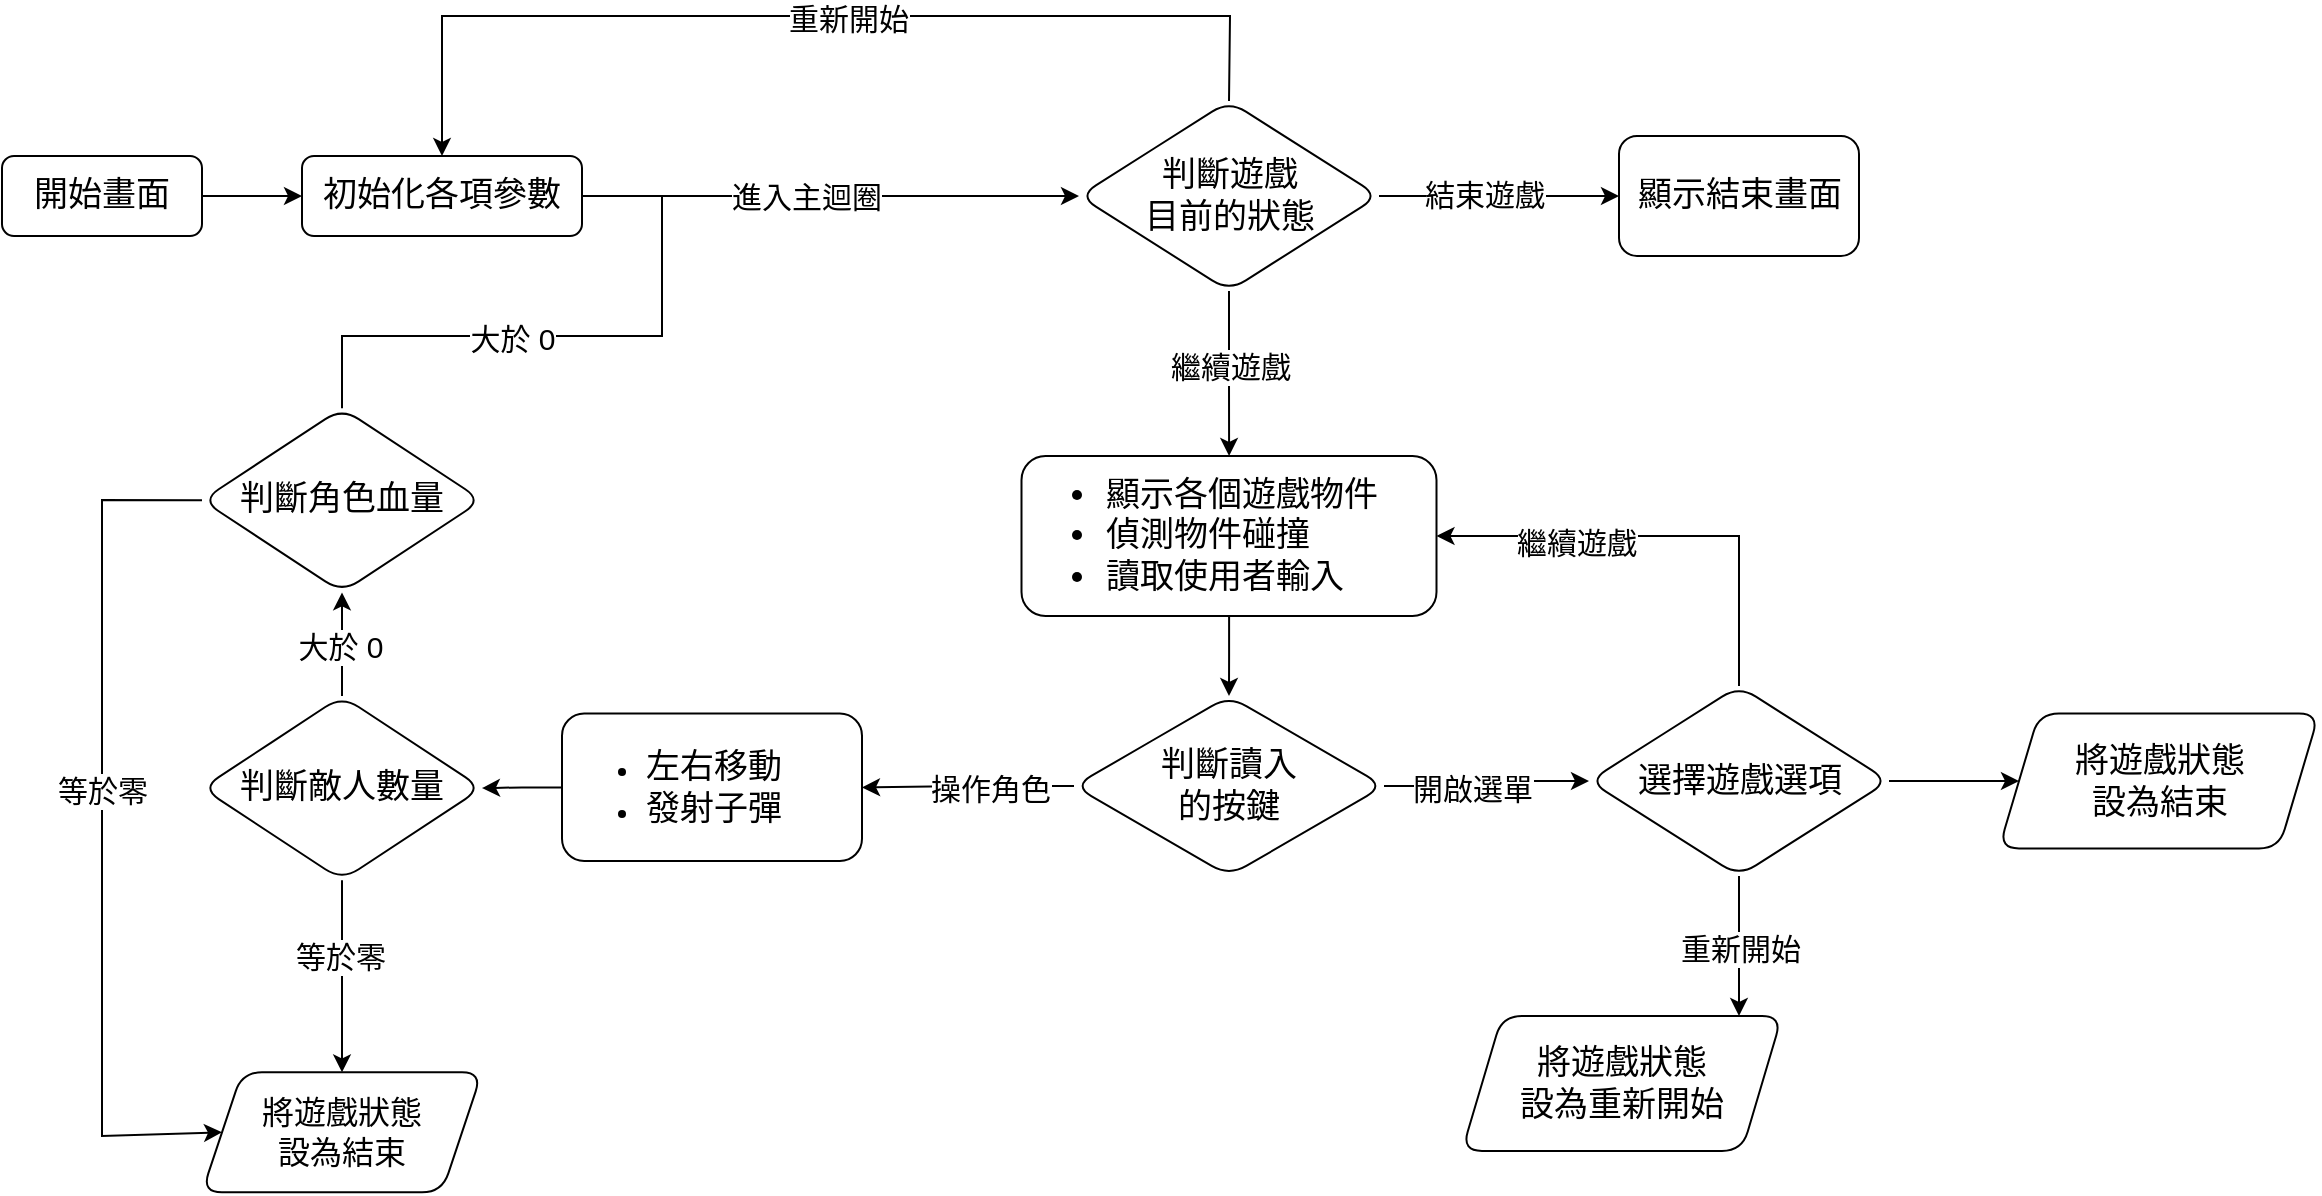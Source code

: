 <mxfile version="22.1.11" type="device">
  <diagram id="C5RBs43oDa-KdzZeNtuy" name="Page-1">
    <mxGraphModel dx="946" dy="481" grid="1" gridSize="10" guides="1" tooltips="1" connect="1" arrows="1" fold="1" page="1" pageScale="1" pageWidth="827" pageHeight="1169" math="0" shadow="0">
      <root>
        <mxCell id="WIyWlLk6GJQsqaUBKTNV-0" />
        <mxCell id="WIyWlLk6GJQsqaUBKTNV-1" parent="WIyWlLk6GJQsqaUBKTNV-0" />
        <mxCell id="7aRUs-XJxXH79zXGztug-4" value="" style="edgeStyle=orthogonalEdgeStyle;rounded=0;orthogonalLoop=1;jettySize=auto;html=1;" edge="1" parent="WIyWlLk6GJQsqaUBKTNV-1" source="7aRUs-XJxXH79zXGztug-0" target="7aRUs-XJxXH79zXGztug-3">
          <mxGeometry relative="1" as="geometry" />
        </mxCell>
        <mxCell id="7aRUs-XJxXH79zXGztug-0" value="&lt;font style=&quot;font-size: 17px;&quot; face=&quot;Verdana&quot;&gt;開始畫面&lt;/font&gt;" style="rounded=1;whiteSpace=wrap;html=1;" vertex="1" parent="WIyWlLk6GJQsqaUBKTNV-1">
          <mxGeometry x="70" y="230" width="100" height="40" as="geometry" />
        </mxCell>
        <mxCell id="7aRUs-XJxXH79zXGztug-8" value="" style="edgeStyle=orthogonalEdgeStyle;rounded=0;orthogonalLoop=1;jettySize=auto;html=1;" edge="1" parent="WIyWlLk6GJQsqaUBKTNV-1" source="7aRUs-XJxXH79zXGztug-3" target="7aRUs-XJxXH79zXGztug-7">
          <mxGeometry relative="1" as="geometry" />
        </mxCell>
        <mxCell id="7aRUs-XJxXH79zXGztug-14" value="&lt;font style=&quot;font-size: 15px;&quot;&gt;進入主迴圈&lt;/font&gt;" style="edgeLabel;html=1;align=center;verticalAlign=middle;resizable=0;points=[];" vertex="1" connectable="0" parent="7aRUs-XJxXH79zXGztug-8">
          <mxGeometry x="-0.258" y="2" relative="1" as="geometry">
            <mxPoint x="20" y="2" as="offset" />
          </mxGeometry>
        </mxCell>
        <mxCell id="7aRUs-XJxXH79zXGztug-3" value="&lt;font style=&quot;font-size: 17px;&quot; face=&quot;Verdana&quot;&gt;初始化各項參數&lt;/font&gt;" style="rounded=1;whiteSpace=wrap;html=1;" vertex="1" parent="WIyWlLk6GJQsqaUBKTNV-1">
          <mxGeometry x="220" y="230" width="140" height="40" as="geometry" />
        </mxCell>
        <mxCell id="7aRUs-XJxXH79zXGztug-16" value="" style="edgeStyle=orthogonalEdgeStyle;rounded=0;orthogonalLoop=1;jettySize=auto;html=1;" edge="1" parent="WIyWlLk6GJQsqaUBKTNV-1" source="7aRUs-XJxXH79zXGztug-7" target="7aRUs-XJxXH79zXGztug-15">
          <mxGeometry relative="1" as="geometry" />
        </mxCell>
        <mxCell id="7aRUs-XJxXH79zXGztug-17" value="&lt;font style=&quot;font-size: 15px;&quot;&gt;結束遊戲&lt;/font&gt;" style="edgeLabel;html=1;align=center;verticalAlign=middle;resizable=0;points=[];" vertex="1" connectable="0" parent="7aRUs-XJxXH79zXGztug-16">
          <mxGeometry x="-0.222" y="1" relative="1" as="geometry">
            <mxPoint x="6" as="offset" />
          </mxGeometry>
        </mxCell>
        <mxCell id="7aRUs-XJxXH79zXGztug-21" value="" style="edgeStyle=orthogonalEdgeStyle;rounded=0;orthogonalLoop=1;jettySize=auto;html=1;" edge="1" parent="WIyWlLk6GJQsqaUBKTNV-1" source="7aRUs-XJxXH79zXGztug-7" target="7aRUs-XJxXH79zXGztug-20">
          <mxGeometry relative="1" as="geometry" />
        </mxCell>
        <mxCell id="7aRUs-XJxXH79zXGztug-22" value="&lt;font style=&quot;font-size: 15px;&quot;&gt;繼續遊戲&lt;/font&gt;" style="edgeLabel;html=1;align=center;verticalAlign=middle;resizable=0;points=[];" vertex="1" connectable="0" parent="7aRUs-XJxXH79zXGztug-21">
          <mxGeometry x="-0.354" y="2" relative="1" as="geometry">
            <mxPoint x="-2" y="11" as="offset" />
          </mxGeometry>
        </mxCell>
        <mxCell id="7aRUs-XJxXH79zXGztug-7" value="&lt;font style=&quot;font-size: 17px;&quot;&gt;判斷遊戲&lt;br&gt;目前的狀態&lt;/font&gt;" style="rhombus;whiteSpace=wrap;html=1;rounded=1;" vertex="1" parent="WIyWlLk6GJQsqaUBKTNV-1">
          <mxGeometry x="608.5" y="202.5" width="150" height="95" as="geometry" />
        </mxCell>
        <mxCell id="7aRUs-XJxXH79zXGztug-11" value="" style="endArrow=classic;html=1;rounded=0;exitX=0.5;exitY=0;exitDx=0;exitDy=0;entryX=0.5;entryY=0;entryDx=0;entryDy=0;" edge="1" parent="WIyWlLk6GJQsqaUBKTNV-1" source="7aRUs-XJxXH79zXGztug-7" target="7aRUs-XJxXH79zXGztug-3">
          <mxGeometry width="50" height="50" relative="1" as="geometry">
            <mxPoint x="480" y="270" as="sourcePoint" />
            <mxPoint x="290" y="120" as="targetPoint" />
            <Array as="points">
              <mxPoint x="684" y="160" />
              <mxPoint x="290" y="160" />
            </Array>
          </mxGeometry>
        </mxCell>
        <mxCell id="7aRUs-XJxXH79zXGztug-13" value="&lt;font style=&quot;font-size: 15px;&quot;&gt;重新開始&lt;/font&gt;" style="edgeLabel;html=1;align=center;verticalAlign=middle;resizable=0;points=[];" vertex="1" connectable="0" parent="7aRUs-XJxXH79zXGztug-11">
          <mxGeometry x="-0.105" y="1" relative="1" as="geometry">
            <mxPoint x="-7" as="offset" />
          </mxGeometry>
        </mxCell>
        <mxCell id="7aRUs-XJxXH79zXGztug-15" value="&lt;font style=&quot;font-size: 17px;&quot;&gt;顯示結束畫面&lt;/font&gt;" style="whiteSpace=wrap;html=1;rounded=1;" vertex="1" parent="WIyWlLk6GJQsqaUBKTNV-1">
          <mxGeometry x="878.5" y="220" width="120" height="60" as="geometry" />
        </mxCell>
        <mxCell id="7aRUs-XJxXH79zXGztug-28" value="" style="edgeStyle=orthogonalEdgeStyle;rounded=0;orthogonalLoop=1;jettySize=auto;html=1;" edge="1" parent="WIyWlLk6GJQsqaUBKTNV-1" source="7aRUs-XJxXH79zXGztug-20" target="7aRUs-XJxXH79zXGztug-27">
          <mxGeometry relative="1" as="geometry" />
        </mxCell>
        <mxCell id="7aRUs-XJxXH79zXGztug-20" value="&lt;font style=&quot;font-size: 17px;&quot;&gt;&lt;ul&gt;&lt;li&gt;&lt;font style=&quot;font-size: 17px;&quot;&gt;顯示各個遊戲物件&lt;/font&gt;&lt;/li&gt;&lt;li&gt;&lt;font style=&quot;font-size: 17px;&quot;&gt;偵測物件碰撞&lt;/font&gt;&lt;/li&gt;&lt;li&gt;讀取使用者輸入&lt;/li&gt;&lt;/ul&gt;&lt;/font&gt;" style="whiteSpace=wrap;html=1;rounded=1;align=left;" vertex="1" parent="WIyWlLk6GJQsqaUBKTNV-1">
          <mxGeometry x="579.75" y="380" width="207.5" height="80" as="geometry" />
        </mxCell>
        <mxCell id="7aRUs-XJxXH79zXGztug-30" value="" style="edgeStyle=orthogonalEdgeStyle;rounded=0;orthogonalLoop=1;jettySize=auto;html=1;entryX=0;entryY=0.5;entryDx=0;entryDy=0;" edge="1" parent="WIyWlLk6GJQsqaUBKTNV-1" source="7aRUs-XJxXH79zXGztug-27" target="7aRUs-XJxXH79zXGztug-34">
          <mxGeometry relative="1" as="geometry">
            <mxPoint x="878.5" y="545" as="targetPoint" />
          </mxGeometry>
        </mxCell>
        <mxCell id="7aRUs-XJxXH79zXGztug-31" value="&lt;font style=&quot;font-size: 15px;&quot;&gt;開啟選單&lt;/font&gt;" style="edgeLabel;html=1;align=center;verticalAlign=middle;resizable=0;points=[];" vertex="1" connectable="0" parent="7aRUs-XJxXH79zXGztug-30">
          <mxGeometry x="-0.164" y="-1" relative="1" as="geometry">
            <mxPoint as="offset" />
          </mxGeometry>
        </mxCell>
        <mxCell id="7aRUs-XJxXH79zXGztug-41" value="" style="edgeStyle=orthogonalEdgeStyle;rounded=0;orthogonalLoop=1;jettySize=auto;html=1;" edge="1" parent="WIyWlLk6GJQsqaUBKTNV-1" source="7aRUs-XJxXH79zXGztug-27" target="7aRUs-XJxXH79zXGztug-40">
          <mxGeometry relative="1" as="geometry" />
        </mxCell>
        <mxCell id="7aRUs-XJxXH79zXGztug-42" value="&lt;font style=&quot;font-size: 15px;&quot;&gt;操作角色&lt;/font&gt;" style="edgeLabel;html=1;align=center;verticalAlign=middle;resizable=0;points=[];" vertex="1" connectable="0" parent="7aRUs-XJxXH79zXGztug-41">
          <mxGeometry x="0.056" relative="1" as="geometry">
            <mxPoint x="14" as="offset" />
          </mxGeometry>
        </mxCell>
        <mxCell id="7aRUs-XJxXH79zXGztug-27" value="&lt;span style=&quot;font-size: 17px;&quot;&gt;判斷讀入&lt;br&gt;的按鍵&lt;/span&gt;" style="rhombus;whiteSpace=wrap;html=1;rounded=1;" vertex="1" parent="WIyWlLk6GJQsqaUBKTNV-1">
          <mxGeometry x="606" y="500" width="155" height="90" as="geometry" />
        </mxCell>
        <mxCell id="7aRUs-XJxXH79zXGztug-38" value="" style="edgeStyle=orthogonalEdgeStyle;rounded=0;orthogonalLoop=1;jettySize=auto;html=1;" edge="1" parent="WIyWlLk6GJQsqaUBKTNV-1" source="7aRUs-XJxXH79zXGztug-34">
          <mxGeometry relative="1" as="geometry">
            <mxPoint x="938.5" y="660" as="targetPoint" />
          </mxGeometry>
        </mxCell>
        <mxCell id="7aRUs-XJxXH79zXGztug-39" value="&lt;font style=&quot;font-size: 15px;&quot;&gt;重新開始&lt;/font&gt;" style="edgeLabel;html=1;align=center;verticalAlign=middle;resizable=0;points=[];" vertex="1" connectable="0" parent="7aRUs-XJxXH79zXGztug-38">
          <mxGeometry x="-0.504" y="-2" relative="1" as="geometry">
            <mxPoint x="2" y="18" as="offset" />
          </mxGeometry>
        </mxCell>
        <mxCell id="7aRUs-XJxXH79zXGztug-50" value="" style="edgeStyle=orthogonalEdgeStyle;rounded=0;orthogonalLoop=1;jettySize=auto;html=1;" edge="1" parent="WIyWlLk6GJQsqaUBKTNV-1" source="7aRUs-XJxXH79zXGztug-34" target="7aRUs-XJxXH79zXGztug-49">
          <mxGeometry relative="1" as="geometry" />
        </mxCell>
        <mxCell id="7aRUs-XJxXH79zXGztug-34" value="&lt;span style=&quot;font-size: 17px;&quot;&gt;選擇遊戲選項&lt;br&gt;&lt;/span&gt;" style="rhombus;whiteSpace=wrap;html=1;rounded=1;" vertex="1" parent="WIyWlLk6GJQsqaUBKTNV-1">
          <mxGeometry x="863.5" y="495" width="150" height="95" as="geometry" />
        </mxCell>
        <mxCell id="7aRUs-XJxXH79zXGztug-37" value="&lt;font style=&quot;font-size: 17px;&quot;&gt;將遊戲狀態&lt;br&gt;設為重新開始&lt;/font&gt;" style="shape=parallelogram;perimeter=parallelogramPerimeter;whiteSpace=wrap;html=1;fixedSize=1;rounded=1;" vertex="1" parent="WIyWlLk6GJQsqaUBKTNV-1">
          <mxGeometry x="800" y="660" width="160" height="67.5" as="geometry" />
        </mxCell>
        <mxCell id="7aRUs-XJxXH79zXGztug-48" value="" style="edgeStyle=orthogonalEdgeStyle;rounded=0;orthogonalLoop=1;jettySize=auto;html=1;" edge="1" parent="WIyWlLk6GJQsqaUBKTNV-1" source="7aRUs-XJxXH79zXGztug-40" target="7aRUs-XJxXH79zXGztug-47">
          <mxGeometry relative="1" as="geometry" />
        </mxCell>
        <mxCell id="7aRUs-XJxXH79zXGztug-40" value="&lt;ul&gt;&lt;li&gt;&lt;font style=&quot;font-size: 17px;&quot;&gt;左右移動&lt;/font&gt;&lt;/li&gt;&lt;li&gt;&lt;font style=&quot;font-size: 17px;&quot;&gt;發射子彈&lt;/font&gt;&lt;/li&gt;&lt;/ul&gt;" style="whiteSpace=wrap;html=1;rounded=1;align=left;" vertex="1" parent="WIyWlLk6GJQsqaUBKTNV-1">
          <mxGeometry x="350" y="508.75" width="150" height="73.75" as="geometry" />
        </mxCell>
        <mxCell id="7aRUs-XJxXH79zXGztug-43" value="" style="endArrow=classic;html=1;rounded=0;entryX=1;entryY=0.5;entryDx=0;entryDy=0;exitX=0.5;exitY=0;exitDx=0;exitDy=0;" edge="1" parent="WIyWlLk6GJQsqaUBKTNV-1" source="7aRUs-XJxXH79zXGztug-34" target="7aRUs-XJxXH79zXGztug-20">
          <mxGeometry width="50" height="50" relative="1" as="geometry">
            <mxPoint x="928.5" y="490" as="sourcePoint" />
            <mxPoint x="978.5" y="440" as="targetPoint" />
            <Array as="points">
              <mxPoint x="938.5" y="420" />
            </Array>
          </mxGeometry>
        </mxCell>
        <mxCell id="7aRUs-XJxXH79zXGztug-44" value="&lt;font style=&quot;font-size: 15px;&quot;&gt;繼續遊戲&lt;/font&gt;" style="edgeLabel;html=1;align=center;verticalAlign=middle;resizable=0;points=[];" vertex="1" connectable="0" parent="7aRUs-XJxXH79zXGztug-43">
          <mxGeometry x="0.392" y="3" relative="1" as="geometry">
            <mxPoint x="1" as="offset" />
          </mxGeometry>
        </mxCell>
        <mxCell id="7aRUs-XJxXH79zXGztug-54" value="" style="edgeStyle=orthogonalEdgeStyle;rounded=0;orthogonalLoop=1;jettySize=auto;html=1;" edge="1" parent="WIyWlLk6GJQsqaUBKTNV-1" source="7aRUs-XJxXH79zXGztug-47" target="7aRUs-XJxXH79zXGztug-53">
          <mxGeometry relative="1" as="geometry" />
        </mxCell>
        <mxCell id="7aRUs-XJxXH79zXGztug-57" value="&lt;font style=&quot;font-size: 15px;&quot;&gt;大於 0&lt;/font&gt;" style="edgeLabel;html=1;align=center;verticalAlign=middle;resizable=0;points=[];" vertex="1" connectable="0" parent="7aRUs-XJxXH79zXGztug-54">
          <mxGeometry x="-0.042" y="1" relative="1" as="geometry">
            <mxPoint as="offset" />
          </mxGeometry>
        </mxCell>
        <mxCell id="7aRUs-XJxXH79zXGztug-64" value="" style="edgeStyle=orthogonalEdgeStyle;rounded=0;orthogonalLoop=1;jettySize=auto;html=1;" edge="1" parent="WIyWlLk6GJQsqaUBKTNV-1" source="7aRUs-XJxXH79zXGztug-47" target="7aRUs-XJxXH79zXGztug-63">
          <mxGeometry relative="1" as="geometry" />
        </mxCell>
        <mxCell id="7aRUs-XJxXH79zXGztug-66" value="&lt;font style=&quot;font-size: 15px;&quot;&gt;等於零&lt;/font&gt;" style="edgeLabel;html=1;align=center;verticalAlign=middle;resizable=0;points=[];" vertex="1" connectable="0" parent="7aRUs-XJxXH79zXGztug-64">
          <mxGeometry x="-0.222" y="-2" relative="1" as="geometry">
            <mxPoint x="1" as="offset" />
          </mxGeometry>
        </mxCell>
        <mxCell id="7aRUs-XJxXH79zXGztug-47" value="&lt;font style=&quot;font-size: 17px;&quot;&gt;判斷敵人數量&lt;/font&gt;" style="rhombus;whiteSpace=wrap;html=1;align=center;rounded=1;" vertex="1" parent="WIyWlLk6GJQsqaUBKTNV-1">
          <mxGeometry x="170" y="500" width="140" height="92.12" as="geometry" />
        </mxCell>
        <mxCell id="7aRUs-XJxXH79zXGztug-49" value="&lt;font style=&quot;font-size: 17px;&quot;&gt;將遊戲狀態&lt;br&gt;設為結束&lt;/font&gt;" style="shape=parallelogram;perimeter=parallelogramPerimeter;whiteSpace=wrap;html=1;fixedSize=1;rounded=1;" vertex="1" parent="WIyWlLk6GJQsqaUBKTNV-1">
          <mxGeometry x="1068.5" y="508.75" width="160" height="67.5" as="geometry" />
        </mxCell>
        <mxCell id="7aRUs-XJxXH79zXGztug-53" value="&lt;font style=&quot;font-size: 17px;&quot;&gt;判斷角色血量&lt;/font&gt;" style="rhombus;whiteSpace=wrap;html=1;align=center;rounded=1;" vertex="1" parent="WIyWlLk6GJQsqaUBKTNV-1">
          <mxGeometry x="170" y="356.07" width="140" height="92.12" as="geometry" />
        </mxCell>
        <mxCell id="7aRUs-XJxXH79zXGztug-59" value="" style="endArrow=none;html=1;rounded=0;exitX=0.5;exitY=0;exitDx=0;exitDy=0;" edge="1" parent="WIyWlLk6GJQsqaUBKTNV-1" source="7aRUs-XJxXH79zXGztug-53">
          <mxGeometry width="50" height="50" relative="1" as="geometry">
            <mxPoint x="370" y="470" as="sourcePoint" />
            <mxPoint x="400" y="250" as="targetPoint" />
            <Array as="points">
              <mxPoint x="240" y="320" />
              <mxPoint x="400" y="320" />
            </Array>
          </mxGeometry>
        </mxCell>
        <mxCell id="7aRUs-XJxXH79zXGztug-61" value="&lt;font style=&quot;font-size: 15px;&quot;&gt;大於 0&lt;/font&gt;" style="edgeLabel;html=1;align=center;verticalAlign=middle;resizable=0;points=[];" vertex="1" connectable="0" parent="7aRUs-XJxXH79zXGztug-59">
          <mxGeometry x="-0.266" relative="1" as="geometry">
            <mxPoint x="23" y="1" as="offset" />
          </mxGeometry>
        </mxCell>
        <mxCell id="7aRUs-XJxXH79zXGztug-62" value="" style="endArrow=classic;html=1;rounded=0;exitX=0;exitY=0.5;exitDx=0;exitDy=0;entryX=0;entryY=0.5;entryDx=0;entryDy=0;" edge="1" parent="WIyWlLk6GJQsqaUBKTNV-1" source="7aRUs-XJxXH79zXGztug-53" target="7aRUs-XJxXH79zXGztug-63">
          <mxGeometry width="50" height="50" relative="1" as="geometry">
            <mxPoint x="370" y="550" as="sourcePoint" />
            <mxPoint x="100" y="620" as="targetPoint" />
            <Array as="points">
              <mxPoint x="120" y="402" />
              <mxPoint x="120" y="720" />
            </Array>
          </mxGeometry>
        </mxCell>
        <mxCell id="7aRUs-XJxXH79zXGztug-65" value="&lt;font style=&quot;font-size: 15px;&quot;&gt;等於零&lt;/font&gt;" style="edgeLabel;html=1;align=center;verticalAlign=middle;resizable=0;points=[];" vertex="1" connectable="0" parent="7aRUs-XJxXH79zXGztug-62">
          <mxGeometry x="-0.18" y="1" relative="1" as="geometry">
            <mxPoint x="-1" y="19" as="offset" />
          </mxGeometry>
        </mxCell>
        <mxCell id="7aRUs-XJxXH79zXGztug-63" value="&lt;font style=&quot;font-size: 16px;&quot;&gt;將遊戲狀態&lt;br&gt;設為結束&lt;/font&gt;" style="shape=parallelogram;perimeter=parallelogramPerimeter;whiteSpace=wrap;html=1;fixedSize=1;rounded=1;" vertex="1" parent="WIyWlLk6GJQsqaUBKTNV-1">
          <mxGeometry x="170" y="688.18" width="140" height="60" as="geometry" />
        </mxCell>
      </root>
    </mxGraphModel>
  </diagram>
</mxfile>
